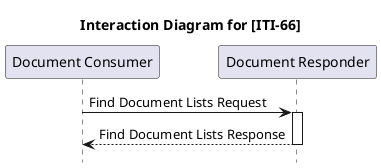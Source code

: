 @startuml

title Interaction Diagram for [ITI-66]

hide footbox
autoactivate on

participant "Document Consumer" as DocumentConsumer
participant "Document Responder" as DocumentResponder

"DocumentConsumer" -> "DocumentResponder" : Find Document Lists Request
"DocumentResponder" --> "DocumentConsumer" : Find Document Lists Response

@enduml 
